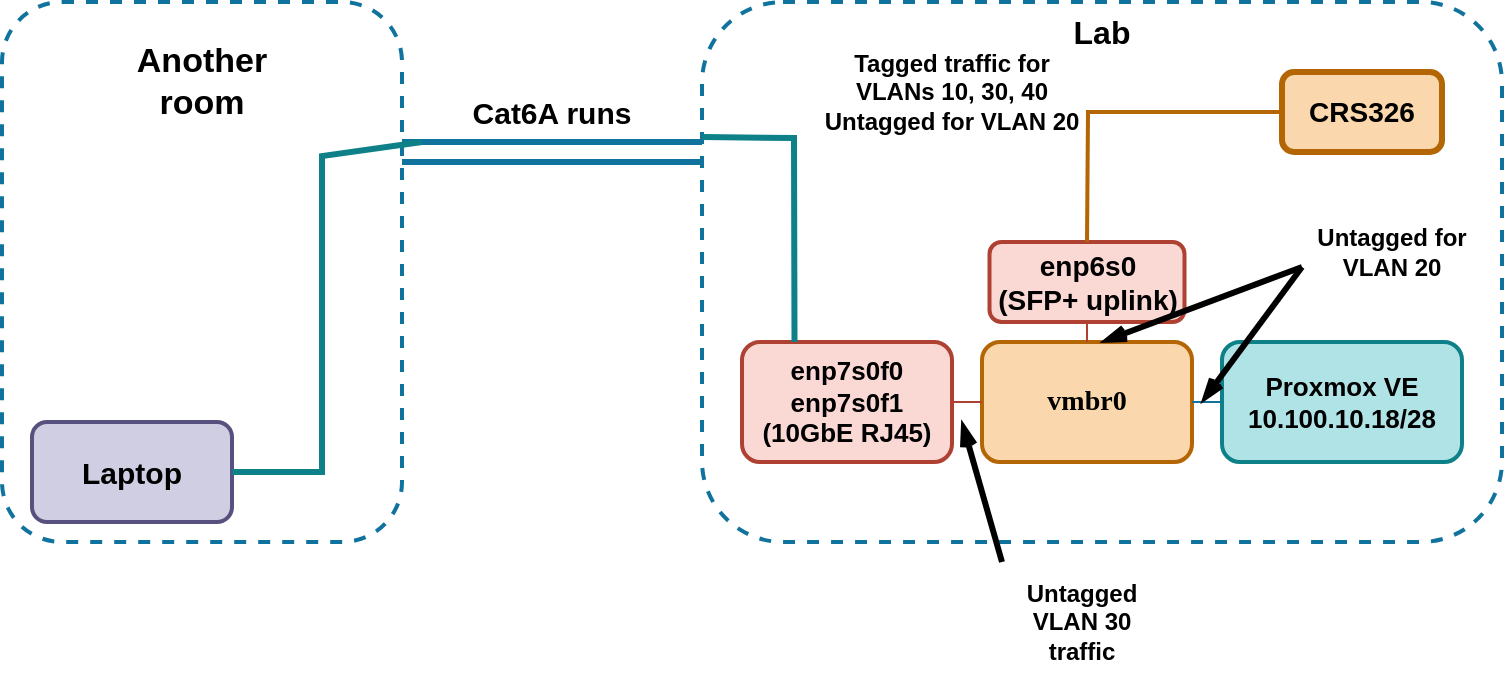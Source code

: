 <mxfile version="28.0.7">
  <diagram name="Page-1" id="W7h82pB8wuSVj-rLq_c0">
    <mxGraphModel dx="1358" dy="866" grid="1" gridSize="10" guides="1" tooltips="1" connect="1" arrows="1" fold="1" page="1" pageScale="1" pageWidth="850" pageHeight="1100" math="0" shadow="0">
      <root>
        <mxCell id="0" />
        <mxCell id="1" parent="0" />
        <mxCell id="NiFAVTETCT9OuFBgH3vW-12" value="" style="rounded=1;whiteSpace=wrap;html=1;fillColor=none;strokeColor=#10739e;dashed=1;strokeWidth=2;" vertex="1" parent="1">
          <mxGeometry x="380" y="120" width="400" height="270" as="geometry" />
        </mxCell>
        <mxCell id="NiFAVTETCT9OuFBgH3vW-1" value="" style="rounded=1;whiteSpace=wrap;html=1;fillColor=none;dashed=1;strokeColor=#10739e;strokeWidth=2;" vertex="1" parent="1">
          <mxGeometry x="30" y="120" width="200" height="270" as="geometry" />
        </mxCell>
        <mxCell id="NiFAVTETCT9OuFBgH3vW-2" value="&lt;b&gt;&lt;font style=&quot;color: light-dark(rgb(0, 0, 0), rgb(255, 255, 255)); font-size: 17px;&quot;&gt;Another room&lt;/font&gt;&lt;/b&gt;" style="text;html=1;align=center;verticalAlign=middle;whiteSpace=wrap;rounded=0;" vertex="1" parent="1">
          <mxGeometry x="75" y="130" width="110" height="60" as="geometry" />
        </mxCell>
        <mxCell id="NiFAVTETCT9OuFBgH3vW-3" value="&lt;b&gt;&lt;font style=&quot;font-size: 15px;&quot;&gt;Laptop&lt;/font&gt;&lt;/b&gt;" style="rounded=1;whiteSpace=wrap;html=1;fillColor=#d0cee2;strokeColor=#56517e;strokeWidth=2;" vertex="1" parent="1">
          <mxGeometry x="45" y="330" width="100" height="50" as="geometry" />
        </mxCell>
        <mxCell id="NiFAVTETCT9OuFBgH3vW-4" value="" style="endArrow=none;html=1;rounded=0;fillColor=#b1ddf0;strokeColor=#10739e;strokeWidth=3;" edge="1" parent="1">
          <mxGeometry width="50" height="50" relative="1" as="geometry">
            <mxPoint x="230" y="190" as="sourcePoint" />
            <mxPoint x="380" y="190" as="targetPoint" />
          </mxGeometry>
        </mxCell>
        <mxCell id="NiFAVTETCT9OuFBgH3vW-5" value="" style="endArrow=none;html=1;rounded=0;fillColor=#b1ddf0;strokeColor=#10739e;strokeWidth=3;" edge="1" parent="1">
          <mxGeometry width="50" height="50" relative="1" as="geometry">
            <mxPoint x="230" y="200" as="sourcePoint" />
            <mxPoint x="380" y="200" as="targetPoint" />
          </mxGeometry>
        </mxCell>
        <mxCell id="NiFAVTETCT9OuFBgH3vW-6" value="&lt;b&gt;&lt;font style=&quot;font-size: 15px;&quot;&gt;Cat6A runs&lt;/font&gt;&lt;/b&gt;" style="text;html=1;align=center;verticalAlign=middle;whiteSpace=wrap;rounded=0;" vertex="1" parent="1">
          <mxGeometry x="250" y="160" width="110" height="30" as="geometry" />
        </mxCell>
        <mxCell id="NiFAVTETCT9OuFBgH3vW-8" value="" style="endArrow=none;html=1;rounded=0;exitX=1;exitY=0.5;exitDx=0;exitDy=0;fillColor=#b0e3e6;strokeColor=#0e8088;strokeWidth=3;" edge="1" parent="1" source="NiFAVTETCT9OuFBgH3vW-3">
          <mxGeometry width="50" height="50" relative="1" as="geometry">
            <mxPoint x="340" y="480" as="sourcePoint" />
            <mxPoint x="240" y="190" as="targetPoint" />
            <Array as="points">
              <mxPoint x="190" y="355" />
              <mxPoint x="190" y="197" />
            </Array>
          </mxGeometry>
        </mxCell>
        <mxCell id="NiFAVTETCT9OuFBgH3vW-9" value="&lt;font style=&quot;font-size: 14px;&quot; face=&quot;Lucida Console&quot;&gt;&lt;b&gt;vmbr0&lt;/b&gt;&lt;/font&gt;" style="rounded=1;whiteSpace=wrap;html=1;fillColor=#fad7ac;strokeColor=#b46504;strokeWidth=2;" vertex="1" parent="1">
          <mxGeometry x="520" y="290" width="105" height="60" as="geometry" />
        </mxCell>
        <mxCell id="NiFAVTETCT9OuFBgH3vW-10" value="&lt;div&gt;&lt;font style=&quot;font-size: 14px;&quot;&gt;&lt;b&gt;enp6s0&lt;/b&gt;&lt;/font&gt;&lt;/div&gt;&lt;div&gt;&lt;font style=&quot;font-size: 14px;&quot;&gt;&lt;b&gt;(SFP+ uplink)&lt;/b&gt;&lt;/font&gt;&lt;/div&gt;" style="rounded=1;whiteSpace=wrap;html=1;fillColor=#fad9d5;strokeColor=#ae4132;strokeWidth=2;" vertex="1" parent="1">
          <mxGeometry x="523.75" y="240" width="97.5" height="40" as="geometry" />
        </mxCell>
        <mxCell id="NiFAVTETCT9OuFBgH3vW-11" value="&lt;div&gt;&lt;font style=&quot;font-size: 13px;&quot;&gt;&lt;b&gt;enp7s0f0&lt;/b&gt;&lt;/font&gt;&lt;/div&gt;&lt;div&gt;&lt;font style=&quot;font-size: 13px;&quot;&gt;&lt;b&gt;enp7s0f1&lt;/b&gt;&lt;/font&gt;&lt;/div&gt;&lt;div&gt;&lt;font style=&quot;font-size: 13px;&quot;&gt;&lt;b&gt;(10GbE RJ45)&lt;/b&gt;&lt;/font&gt;&lt;/div&gt;" style="rounded=1;whiteSpace=wrap;html=1;fillColor=#fad9d5;strokeColor=#ae4132;strokeWidth=2;" vertex="1" parent="1">
          <mxGeometry x="400" y="290" width="105" height="60" as="geometry" />
        </mxCell>
        <mxCell id="NiFAVTETCT9OuFBgH3vW-13" value="&lt;b&gt;&lt;font style=&quot;font-size: 16px;&quot;&gt;Lab&lt;/font&gt;&lt;/b&gt;" style="text;html=1;align=center;verticalAlign=middle;whiteSpace=wrap;rounded=0;" vertex="1" parent="1">
          <mxGeometry x="550" y="120" width="60" height="30" as="geometry" />
        </mxCell>
        <mxCell id="NiFAVTETCT9OuFBgH3vW-14" value="&lt;div&gt;&lt;font style=&quot;font-size: 13px;&quot;&gt;&lt;b&gt;Proxmox VE&lt;/b&gt;&lt;/font&gt;&lt;/div&gt;&lt;div&gt;&lt;font style=&quot;font-size: 13px;&quot;&gt;&lt;b&gt;10.100.10.18/28&lt;/b&gt;&lt;/font&gt;&lt;/div&gt;" style="rounded=1;whiteSpace=wrap;html=1;fillColor=#b0e3e6;strokeColor=#0e8088;strokeWidth=2;" vertex="1" parent="1">
          <mxGeometry x="640" y="290" width="120" height="60" as="geometry" />
        </mxCell>
        <mxCell id="NiFAVTETCT9OuFBgH3vW-15" value="" style="endArrow=none;html=1;rounded=0;entryX=0;entryY=0.5;entryDx=0;entryDy=0;exitX=1;exitY=0.5;exitDx=0;exitDy=0;fillColor=#b1ddf0;strokeColor=#10739e;" edge="1" parent="1" source="NiFAVTETCT9OuFBgH3vW-9" target="NiFAVTETCT9OuFBgH3vW-14">
          <mxGeometry width="50" height="50" relative="1" as="geometry">
            <mxPoint x="430" y="490" as="sourcePoint" />
            <mxPoint x="480" y="440" as="targetPoint" />
          </mxGeometry>
        </mxCell>
        <mxCell id="NiFAVTETCT9OuFBgH3vW-19" value="" style="endArrow=none;html=1;rounded=0;exitX=1;exitY=0.5;exitDx=0;exitDy=0;entryX=0;entryY=0.5;entryDx=0;entryDy=0;fillColor=#fad9d5;strokeColor=#ae4132;" edge="1" parent="1" source="NiFAVTETCT9OuFBgH3vW-11" target="NiFAVTETCT9OuFBgH3vW-9">
          <mxGeometry width="50" height="50" relative="1" as="geometry">
            <mxPoint x="430" y="490" as="sourcePoint" />
            <mxPoint x="480" y="440" as="targetPoint" />
          </mxGeometry>
        </mxCell>
        <mxCell id="NiFAVTETCT9OuFBgH3vW-20" value="" style="endArrow=none;html=1;rounded=0;exitX=0.5;exitY=0;exitDx=0;exitDy=0;entryX=0.5;entryY=1;entryDx=0;entryDy=0;fillColor=#fad9d5;strokeColor=#ae4132;" edge="1" parent="1" source="NiFAVTETCT9OuFBgH3vW-9" target="NiFAVTETCT9OuFBgH3vW-10">
          <mxGeometry width="50" height="50" relative="1" as="geometry">
            <mxPoint x="515" y="330" as="sourcePoint" />
            <mxPoint x="530" y="330" as="targetPoint" />
          </mxGeometry>
        </mxCell>
        <mxCell id="NiFAVTETCT9OuFBgH3vW-21" value="" style="endArrow=none;html=1;rounded=0;entryX=0.25;entryY=0;entryDx=0;entryDy=0;exitX=0;exitY=0.25;exitDx=0;exitDy=0;fillColor=#b0e3e6;strokeColor=#0e8088;strokeWidth=3;" edge="1" parent="1" source="NiFAVTETCT9OuFBgH3vW-12" target="NiFAVTETCT9OuFBgH3vW-11">
          <mxGeometry width="50" height="50" relative="1" as="geometry">
            <mxPoint x="430" y="480" as="sourcePoint" />
            <mxPoint x="480" y="430" as="targetPoint" />
            <Array as="points">
              <mxPoint x="426" y="188" />
            </Array>
          </mxGeometry>
        </mxCell>
        <mxCell id="NiFAVTETCT9OuFBgH3vW-22" value="&lt;b&gt;Untagged VLAN 30 traffic&lt;/b&gt;" style="text;html=1;align=center;verticalAlign=middle;whiteSpace=wrap;rounded=0;" vertex="1" parent="1">
          <mxGeometry x="530" y="400" width="80" height="60" as="geometry" />
        </mxCell>
        <mxCell id="NiFAVTETCT9OuFBgH3vW-23" value="&lt;b&gt;&lt;font style=&quot;font-size: 14px;&quot;&gt;CRS326&lt;/font&gt;&lt;/b&gt;" style="rounded=1;whiteSpace=wrap;html=1;fillColor=#fad7ac;strokeColor=#b46504;strokeWidth=3;" vertex="1" parent="1">
          <mxGeometry x="670" y="155" width="80" height="40" as="geometry" />
        </mxCell>
        <mxCell id="NiFAVTETCT9OuFBgH3vW-24" value="" style="endArrow=none;html=1;rounded=0;entryX=0;entryY=0.5;entryDx=0;entryDy=0;exitX=0.5;exitY=0;exitDx=0;exitDy=0;fillColor=#fad7ac;strokeColor=#b46504;strokeWidth=2;" edge="1" parent="1" source="NiFAVTETCT9OuFBgH3vW-10" target="NiFAVTETCT9OuFBgH3vW-23">
          <mxGeometry width="50" height="50" relative="1" as="geometry">
            <mxPoint x="430" y="480" as="sourcePoint" />
            <mxPoint x="480" y="430" as="targetPoint" />
            <Array as="points">
              <mxPoint x="573" y="175" />
            </Array>
          </mxGeometry>
        </mxCell>
        <mxCell id="NiFAVTETCT9OuFBgH3vW-25" value="&lt;div&gt;&lt;b&gt;Tagged traffic for VLANs 10, 30, 40&lt;/b&gt;&lt;/div&gt;&lt;div&gt;&lt;b&gt;Untagged for VLAN 20&lt;/b&gt;&lt;/div&gt;" style="text;html=1;align=center;verticalAlign=middle;whiteSpace=wrap;rounded=0;" vertex="1" parent="1">
          <mxGeometry x="440" y="135" width="130" height="60" as="geometry" />
        </mxCell>
        <mxCell id="NiFAVTETCT9OuFBgH3vW-26" value="" style="endArrow=openThin;html=1;rounded=0;exitX=0;exitY=0;exitDx=0;exitDy=0;strokeWidth=3;endFill=0;" edge="1" parent="1" source="NiFAVTETCT9OuFBgH3vW-22">
          <mxGeometry width="50" height="50" relative="1" as="geometry">
            <mxPoint x="430" y="480" as="sourcePoint" />
            <mxPoint x="510" y="330" as="targetPoint" />
          </mxGeometry>
        </mxCell>
        <mxCell id="NiFAVTETCT9OuFBgH3vW-27" value="&lt;b&gt;Untagged for VLAN 20&lt;/b&gt;" style="text;html=1;align=center;verticalAlign=middle;whiteSpace=wrap;rounded=0;" vertex="1" parent="1">
          <mxGeometry x="680" y="230" width="90" height="30" as="geometry" />
        </mxCell>
        <mxCell id="NiFAVTETCT9OuFBgH3vW-28" value="" style="endArrow=openThin;html=1;rounded=0;exitX=0;exitY=0.75;exitDx=0;exitDy=0;strokeWidth=3;endFill=0;" edge="1" parent="1" source="NiFAVTETCT9OuFBgH3vW-27">
          <mxGeometry width="50" height="50" relative="1" as="geometry">
            <mxPoint x="660" y="250" as="sourcePoint" />
            <mxPoint x="580" y="290" as="targetPoint" />
          </mxGeometry>
        </mxCell>
        <mxCell id="NiFAVTETCT9OuFBgH3vW-29" value="" style="endArrow=openThin;html=1;rounded=0;exitX=0;exitY=0.75;exitDx=0;exitDy=0;strokeWidth=3;endFill=0;" edge="1" parent="1" source="NiFAVTETCT9OuFBgH3vW-27">
          <mxGeometry width="50" height="50" relative="1" as="geometry">
            <mxPoint x="750" y="300" as="sourcePoint" />
            <mxPoint x="630" y="320" as="targetPoint" />
          </mxGeometry>
        </mxCell>
      </root>
    </mxGraphModel>
  </diagram>
</mxfile>
